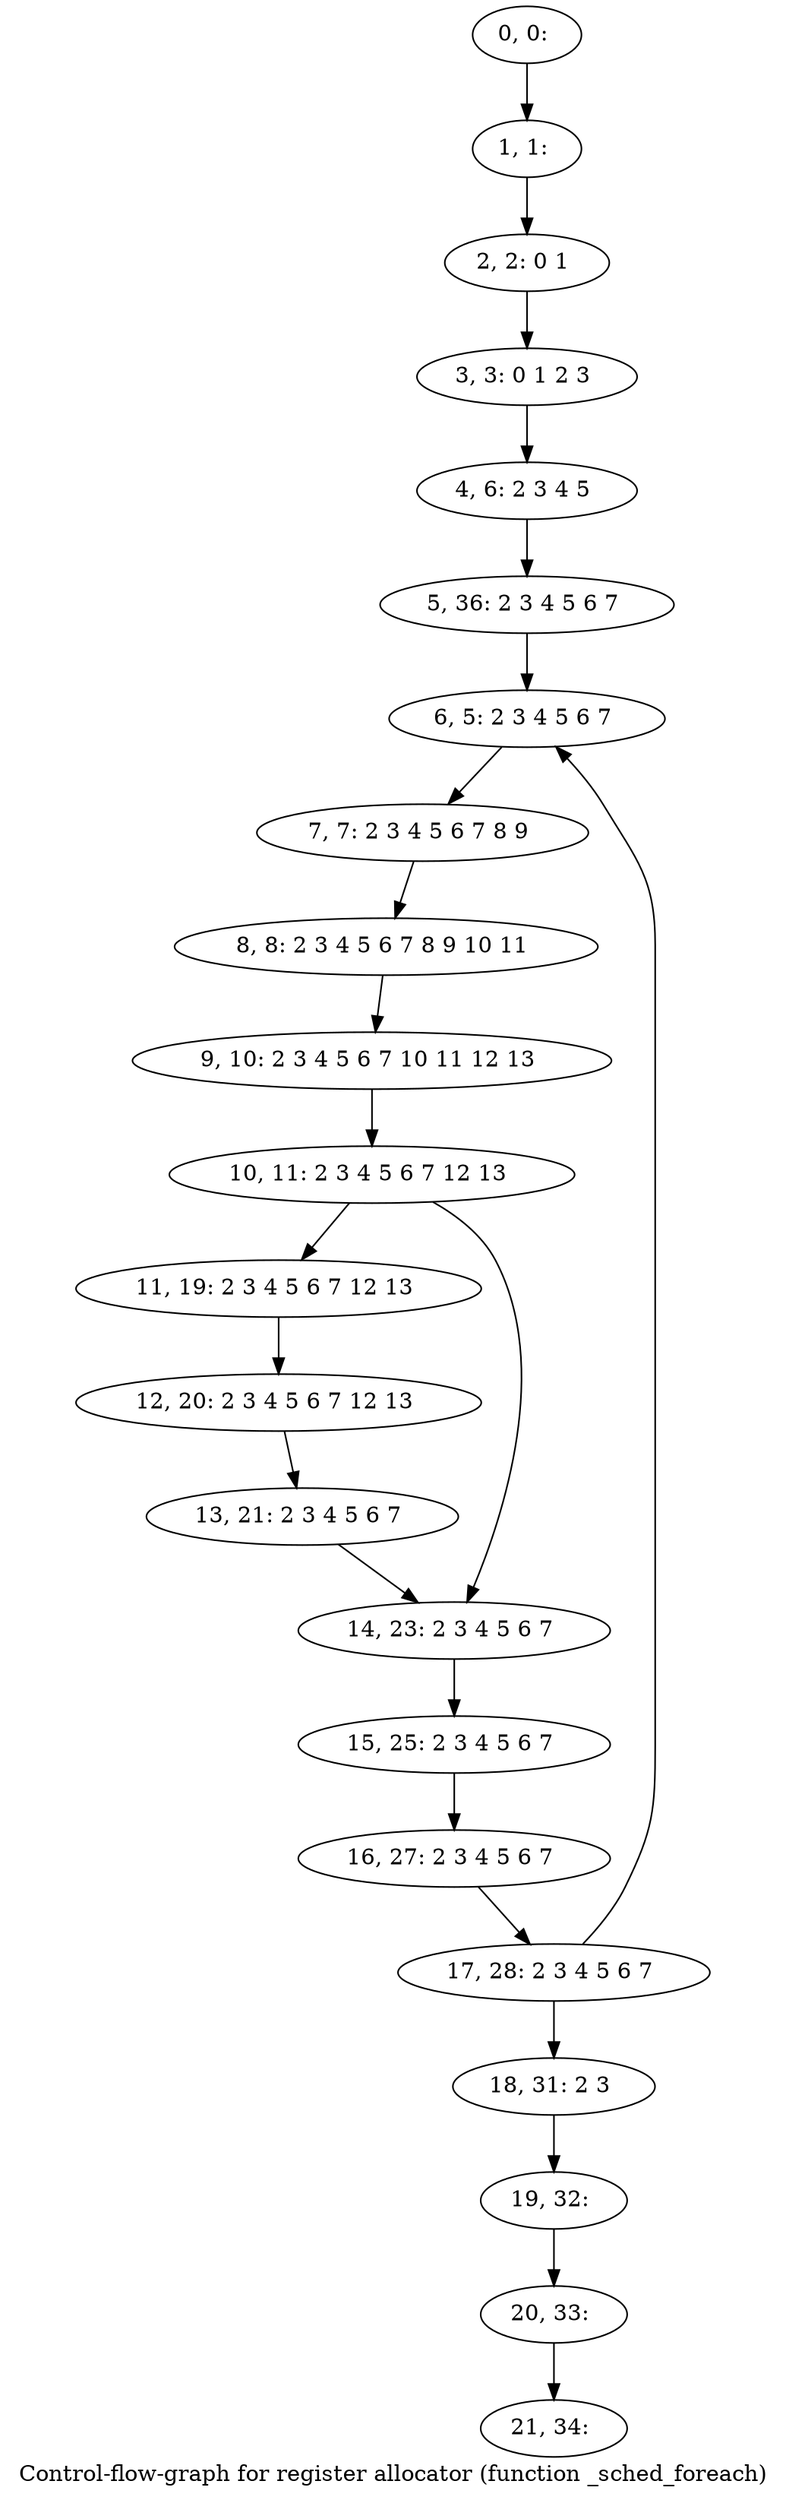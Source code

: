 digraph G {
graph [label="Control-flow-graph for register allocator (function _sched_foreach)"]
0[label="0, 0: "];
1[label="1, 1: "];
2[label="2, 2: 0 1 "];
3[label="3, 3: 0 1 2 3 "];
4[label="4, 6: 2 3 4 5 "];
5[label="5, 36: 2 3 4 5 6 7 "];
6[label="6, 5: 2 3 4 5 6 7 "];
7[label="7, 7: 2 3 4 5 6 7 8 9 "];
8[label="8, 8: 2 3 4 5 6 7 8 9 10 11 "];
9[label="9, 10: 2 3 4 5 6 7 10 11 12 13 "];
10[label="10, 11: 2 3 4 5 6 7 12 13 "];
11[label="11, 19: 2 3 4 5 6 7 12 13 "];
12[label="12, 20: 2 3 4 5 6 7 12 13 "];
13[label="13, 21: 2 3 4 5 6 7 "];
14[label="14, 23: 2 3 4 5 6 7 "];
15[label="15, 25: 2 3 4 5 6 7 "];
16[label="16, 27: 2 3 4 5 6 7 "];
17[label="17, 28: 2 3 4 5 6 7 "];
18[label="18, 31: 2 3 "];
19[label="19, 32: "];
20[label="20, 33: "];
21[label="21, 34: "];
0->1 ;
1->2 ;
2->3 ;
3->4 ;
4->5 ;
5->6 ;
6->7 ;
7->8 ;
8->9 ;
9->10 ;
10->11 ;
10->14 ;
11->12 ;
12->13 ;
13->14 ;
14->15 ;
15->16 ;
16->17 ;
17->18 ;
17->6 ;
18->19 ;
19->20 ;
20->21 ;
}
